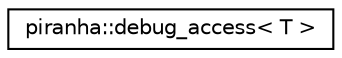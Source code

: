 digraph "Graphical Class Hierarchy"
{
  edge [fontname="Helvetica",fontsize="10",labelfontname="Helvetica",labelfontsize="10"];
  node [fontname="Helvetica",fontsize="10",shape=record];
  rankdir="LR";
  Node0 [label="piranha::debug_access\< T \>",height=0.2,width=0.4,color="black", fillcolor="white", style="filled",URL="$classpiranha_1_1debug__access.html",tooltip="Debug class. "];
}
